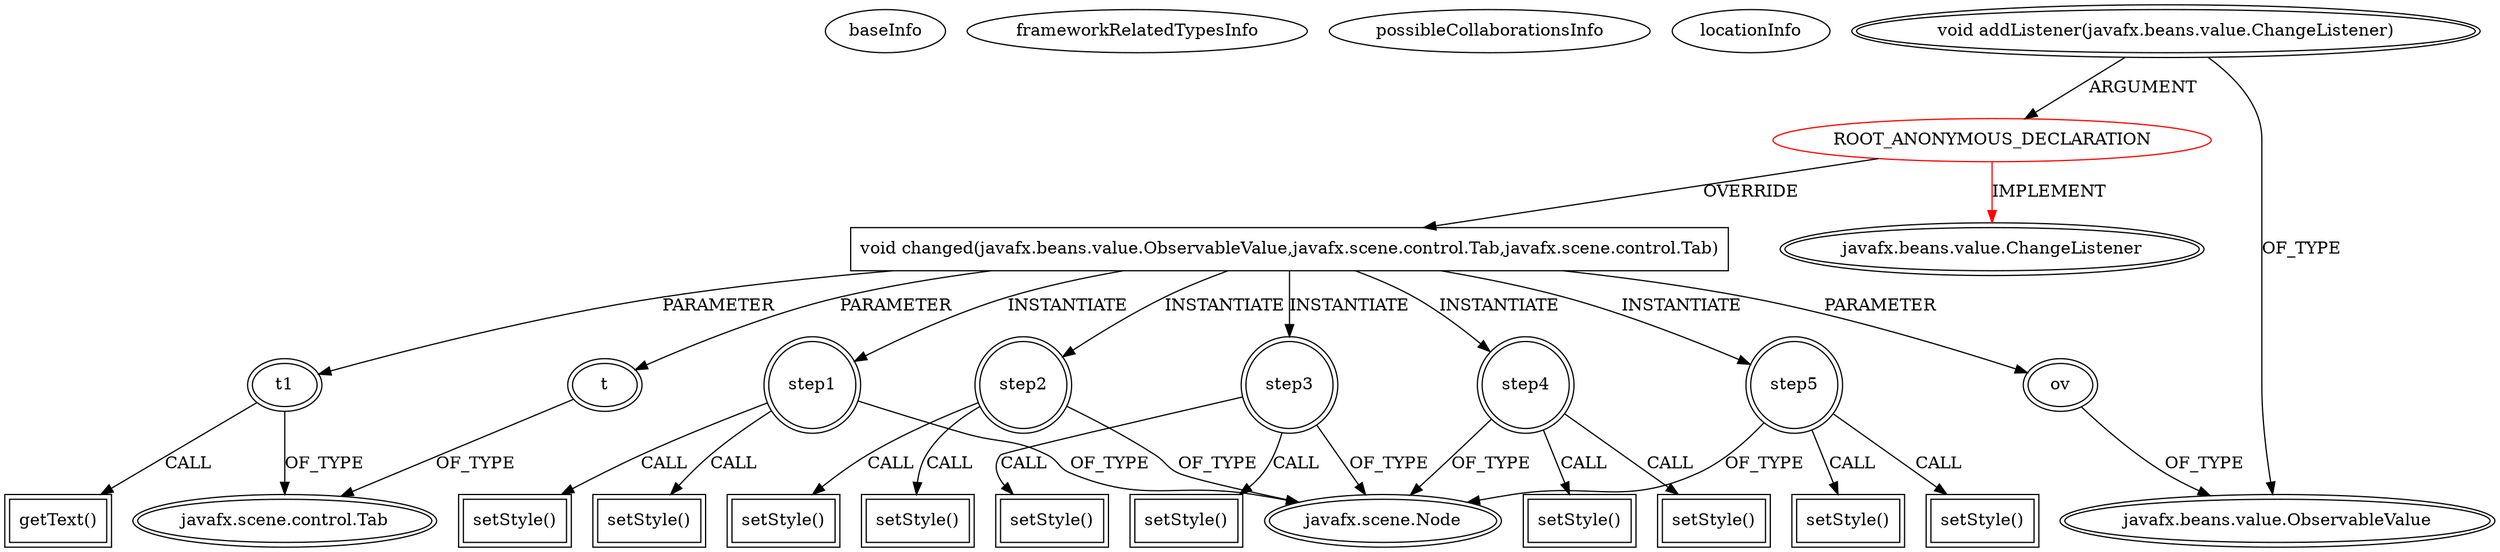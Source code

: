 digraph {
baseInfo[graphId=3017,category="extension_graph",isAnonymous=true,possibleRelation=false]
frameworkRelatedTypesInfo[0="javafx.beans.value.ChangeListener"]
possibleCollaborationsInfo[]
locationInfo[projectName="hock323-eventManager",filePath="/hock323-eventManager/EventManager-master/src/eventManager/controller/pokerTournament/TournamentController.java",contextSignature="void initialize(java.net.URL,java.util.ResourceBundle)",graphId="3017"]
0[label="ROOT_ANONYMOUS_DECLARATION",vertexType="ROOT_ANONYMOUS_DECLARATION",isFrameworkType=false,color=red]
1[label="javafx.beans.value.ChangeListener",vertexType="FRAMEWORK_INTERFACE_TYPE",isFrameworkType=true,peripheries=2]
2[label="void addListener(javafx.beans.value.ChangeListener)",vertexType="OUTSIDE_CALL",isFrameworkType=true,peripheries=2]
3[label="javafx.beans.value.ObservableValue",vertexType="FRAMEWORK_INTERFACE_TYPE",isFrameworkType=true,peripheries=2]
4[label="void changed(javafx.beans.value.ObservableValue,javafx.scene.control.Tab,javafx.scene.control.Tab)",vertexType="OVERRIDING_METHOD_DECLARATION",isFrameworkType=false,shape=box]
5[label="ov",vertexType="PARAMETER_DECLARATION",isFrameworkType=true,peripheries=2]
7[label="t",vertexType="PARAMETER_DECLARATION",isFrameworkType=true,peripheries=2]
8[label="javafx.scene.control.Tab",vertexType="FRAMEWORK_CLASS_TYPE",isFrameworkType=true,peripheries=2]
9[label="t1",vertexType="PARAMETER_DECLARATION",isFrameworkType=true,peripheries=2]
11[label="step1",vertexType="VARIABLE_EXPRESION",isFrameworkType=true,peripheries=2,shape=circle]
13[label="javafx.scene.Node",vertexType="FRAMEWORK_CLASS_TYPE",isFrameworkType=true,peripheries=2]
12[label="setStyle()",vertexType="INSIDE_CALL",isFrameworkType=true,peripheries=2,shape=box]
14[label="step2",vertexType="VARIABLE_EXPRESION",isFrameworkType=true,peripheries=2,shape=circle]
15[label="setStyle()",vertexType="INSIDE_CALL",isFrameworkType=true,peripheries=2,shape=box]
17[label="step3",vertexType="VARIABLE_EXPRESION",isFrameworkType=true,peripheries=2,shape=circle]
18[label="setStyle()",vertexType="INSIDE_CALL",isFrameworkType=true,peripheries=2,shape=box]
20[label="step4",vertexType="VARIABLE_EXPRESION",isFrameworkType=true,peripheries=2,shape=circle]
21[label="setStyle()",vertexType="INSIDE_CALL",isFrameworkType=true,peripheries=2,shape=box]
23[label="step5",vertexType="VARIABLE_EXPRESION",isFrameworkType=true,peripheries=2,shape=circle]
24[label="setStyle()",vertexType="INSIDE_CALL",isFrameworkType=true,peripheries=2,shape=box]
27[label="getText()",vertexType="INSIDE_CALL",isFrameworkType=true,peripheries=2,shape=box]
29[label="setStyle()",vertexType="INSIDE_CALL",isFrameworkType=true,peripheries=2,shape=box]
31[label="setStyle()",vertexType="INSIDE_CALL",isFrameworkType=true,peripheries=2,shape=box]
33[label="setStyle()",vertexType="INSIDE_CALL",isFrameworkType=true,peripheries=2,shape=box]
35[label="setStyle()",vertexType="INSIDE_CALL",isFrameworkType=true,peripheries=2,shape=box]
37[label="setStyle()",vertexType="INSIDE_CALL",isFrameworkType=true,peripheries=2,shape=box]
0->1[label="IMPLEMENT",color=red]
2->0[label="ARGUMENT"]
2->3[label="OF_TYPE"]
0->4[label="OVERRIDE"]
5->3[label="OF_TYPE"]
4->5[label="PARAMETER"]
7->8[label="OF_TYPE"]
4->7[label="PARAMETER"]
9->8[label="OF_TYPE"]
4->9[label="PARAMETER"]
4->11[label="INSTANTIATE"]
11->13[label="OF_TYPE"]
11->12[label="CALL"]
4->14[label="INSTANTIATE"]
14->13[label="OF_TYPE"]
14->15[label="CALL"]
4->17[label="INSTANTIATE"]
17->13[label="OF_TYPE"]
17->18[label="CALL"]
4->20[label="INSTANTIATE"]
20->13[label="OF_TYPE"]
20->21[label="CALL"]
4->23[label="INSTANTIATE"]
23->13[label="OF_TYPE"]
23->24[label="CALL"]
9->27[label="CALL"]
11->29[label="CALL"]
14->31[label="CALL"]
17->33[label="CALL"]
20->35[label="CALL"]
23->37[label="CALL"]
}
